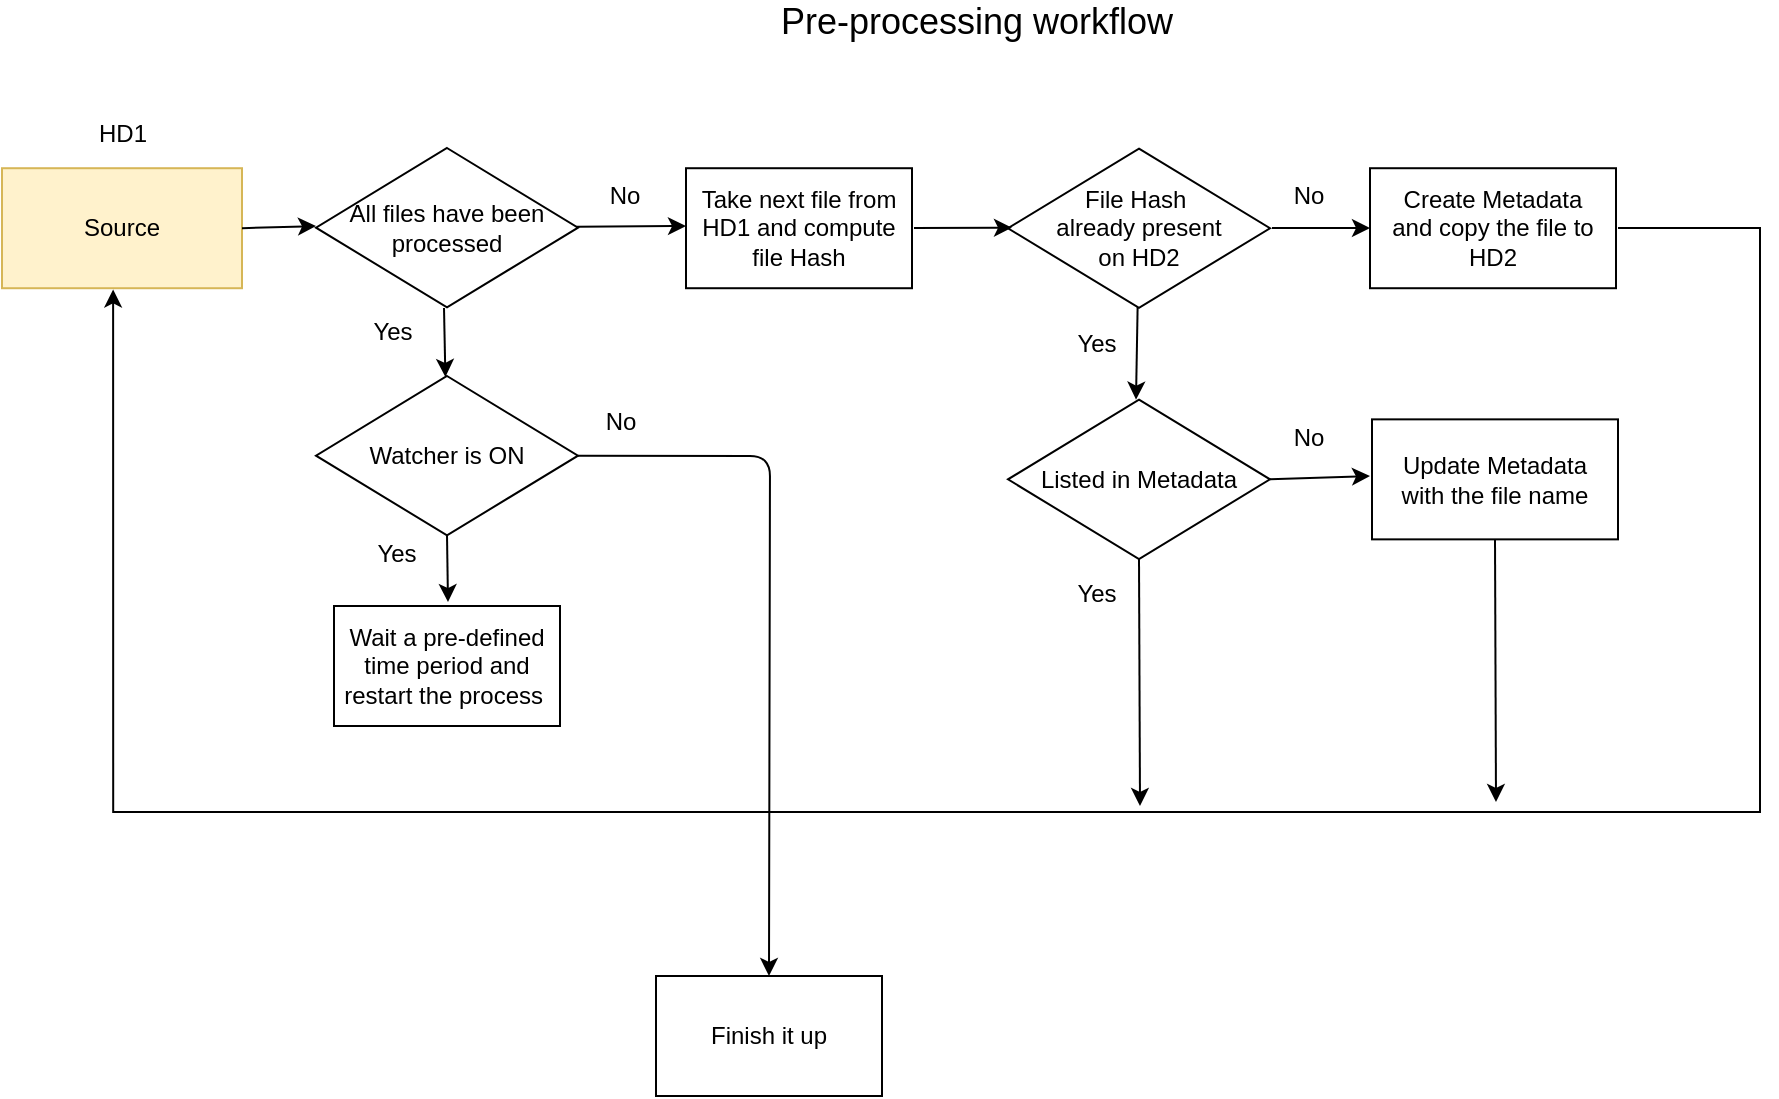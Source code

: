 <mxfile version="14.5.0" type="device"><diagram id="kr11_etESELXgPJpv2AX" name="Page-1"><mxGraphModel dx="4121" dy="1137" grid="0" gridSize="10" guides="1" tooltips="1" connect="1" arrows="1" fold="1" page="0" pageScale="1" pageWidth="827" pageHeight="1169" math="0" shadow="0"><root><mxCell id="0"/><mxCell id="1" parent="0"/><mxCell id="LbyKxkdKandiipJhWHq1-5" value="Take next file from HD1 and compute file Hash" style="rounded=0;whiteSpace=wrap;html=1;" parent="1" vertex="1"><mxGeometry x="-2116" y="-35.89" width="113" height="60" as="geometry"/></mxCell><mxCell id="LbyKxkdKandiipJhWHq1-6" value="Source" style="rounded=0;whiteSpace=wrap;html=1;fillColor=#fff2cc;strokeColor=#d6b656;" parent="1" vertex="1"><mxGeometry x="-2458" y="-35.89" width="120" height="60" as="geometry"/></mxCell><mxCell id="d4Kf0bJAR3G8y88TWmTY-47" value="HD1" style="text;html=1;align=center;verticalAlign=middle;resizable=0;points=[];autosize=1;" parent="1" vertex="1"><mxGeometry x="-2415" y="-62.0" width="34" height="18" as="geometry"/></mxCell><mxCell id="d4Kf0bJAR3G8y88TWmTY-105" style="edgeStyle=orthogonalEdgeStyle;rounded=0;orthogonalLoop=1;jettySize=auto;html=1;startArrow=none;startFill=0;" parent="1" target="d4Kf0bJAR3G8y88TWmTY-53" edge="1"><mxGeometry relative="1" as="geometry"><mxPoint x="-1823" y="-6" as="sourcePoint"/><Array as="points"><mxPoint x="-1706" y="-6"/><mxPoint x="-1706" y="-6"/></Array></mxGeometry></mxCell><mxCell id="d4Kf0bJAR3G8y88TWmTY-53" value="Create Metadata&lt;br&gt;and copy the file to HD2" style="rounded=0;whiteSpace=wrap;html=1;" parent="1" vertex="1"><mxGeometry x="-1774" y="-35.89" width="123" height="60" as="geometry"/></mxCell><mxCell id="d4Kf0bJAR3G8y88TWmTY-102" value="&lt;span&gt;File Hash&amp;nbsp;&lt;br&gt;already present&lt;br&gt;on HD2&lt;/span&gt;" style="rhombus;whiteSpace=wrap;html=1;" parent="1" vertex="1"><mxGeometry x="-1955" y="-45.72" width="131" height="79.67" as="geometry"/></mxCell><mxCell id="d4Kf0bJAR3G8y88TWmTY-111" style="edgeStyle=orthogonalEdgeStyle;rounded=0;orthogonalLoop=1;jettySize=auto;html=1;startArrow=none;startFill=0;entryX=0.463;entryY=1.01;entryDx=0;entryDy=0;entryPerimeter=0;" parent="1" target="LbyKxkdKandiipJhWHq1-6" edge="1"><mxGeometry relative="1" as="geometry"><mxPoint x="-1650" y="-6" as="sourcePoint"/><mxPoint x="-2302" y="99" as="targetPoint"/><Array as="points"><mxPoint x="-1579" y="-6"/><mxPoint x="-1579" y="286"/><mxPoint x="-2402" y="286"/></Array></mxGeometry></mxCell><mxCell id="d4Kf0bJAR3G8y88TWmTY-114" value="Yes" style="text;html=1;align=center;verticalAlign=middle;resizable=0;points=[];autosize=1;" parent="1" vertex="1"><mxGeometry x="-1926" y="43.0" width="30" height="18" as="geometry"/></mxCell><mxCell id="d4Kf0bJAR3G8y88TWmTY-151" value="&lt;font style=&quot;font-size: 18px&quot;&gt;Pre-processing workflow&lt;/font&gt;" style="text;html=1;align=center;verticalAlign=middle;resizable=0;points=[];autosize=1;" parent="1" vertex="1"><mxGeometry x="-2074" y="-119" width="206" height="20" as="geometry"/></mxCell><mxCell id="Y51Q2ZHLiPmyWGSatsAV-1" value="No" style="text;html=1;align=center;verticalAlign=middle;resizable=0;points=[];autosize=1;" vertex="1" parent="1"><mxGeometry x="-1818" y="-31" width="25" height="18" as="geometry"/></mxCell><mxCell id="Y51Q2ZHLiPmyWGSatsAV-2" value="Update Metadata &lt;br&gt;with the file name" style="rounded=0;whiteSpace=wrap;html=1;" vertex="1" parent="1"><mxGeometry x="-1773" y="89.68" width="123" height="60" as="geometry"/></mxCell><mxCell id="Y51Q2ZHLiPmyWGSatsAV-3" value="Listed in Metadata" style="rhombus;whiteSpace=wrap;html=1;" vertex="1" parent="1"><mxGeometry x="-1955" y="79.84" width="131" height="79.67" as="geometry"/></mxCell><mxCell id="Y51Q2ZHLiPmyWGSatsAV-7" value="" style="endArrow=classic;html=1;" edge="1" parent="1" source="d4Kf0bJAR3G8y88TWmTY-102"><mxGeometry width="50" height="50" relative="1" as="geometry"><mxPoint x="-1841" y="30" as="sourcePoint"/><mxPoint x="-1891" y="79.84" as="targetPoint"/></mxGeometry></mxCell><mxCell id="Y51Q2ZHLiPmyWGSatsAV-8" value="Yes" style="text;html=1;align=center;verticalAlign=middle;resizable=0;points=[];autosize=1;" vertex="1" parent="1"><mxGeometry x="-1926" y="168.0" width="30" height="18" as="geometry"/></mxCell><mxCell id="Y51Q2ZHLiPmyWGSatsAV-9" value="" style="endArrow=classic;html=1;exitX=1;exitY=0.5;exitDx=0;exitDy=0;" edge="1" parent="1" source="Y51Q2ZHLiPmyWGSatsAV-3"><mxGeometry width="50" height="50" relative="1" as="geometry"><mxPoint x="-1817" y="168" as="sourcePoint"/><mxPoint x="-1774" y="118" as="targetPoint"/></mxGeometry></mxCell><mxCell id="Y51Q2ZHLiPmyWGSatsAV-11" value="No" style="text;html=1;align=center;verticalAlign=middle;resizable=0;points=[];autosize=1;" vertex="1" parent="1"><mxGeometry x="-1818" y="89.68" width="25" height="18" as="geometry"/></mxCell><mxCell id="Y51Q2ZHLiPmyWGSatsAV-14" value="All files have been processed" style="rhombus;whiteSpace=wrap;html=1;" vertex="1" parent="1"><mxGeometry x="-2301" y="-46" width="131" height="79.67" as="geometry"/></mxCell><mxCell id="Y51Q2ZHLiPmyWGSatsAV-15" value="" style="endArrow=classic;html=1;" edge="1" parent="1"><mxGeometry width="50" height="50" relative="1" as="geometry"><mxPoint x="-2002" y="-6" as="sourcePoint"/><mxPoint x="-1953" y="-6.17" as="targetPoint"/></mxGeometry></mxCell><mxCell id="Y51Q2ZHLiPmyWGSatsAV-16" value="" style="endArrow=classic;html=1;" edge="1" parent="1" source="Y51Q2ZHLiPmyWGSatsAV-14"><mxGeometry width="50" height="50" relative="1" as="geometry"><mxPoint x="-2166" y="43" as="sourcePoint"/><mxPoint x="-2116" y="-7" as="targetPoint"/></mxGeometry></mxCell><mxCell id="Y51Q2ZHLiPmyWGSatsAV-17" value="No" style="text;html=1;align=center;verticalAlign=middle;resizable=0;points=[];autosize=1;" vertex="1" parent="1"><mxGeometry x="-2160" y="-31" width="25" height="18" as="geometry"/></mxCell><mxCell id="Y51Q2ZHLiPmyWGSatsAV-18" value="" style="endArrow=classic;html=1;exitX=1;exitY=0.5;exitDx=0;exitDy=0;" edge="1" parent="1" source="LbyKxkdKandiipJhWHq1-6"><mxGeometry width="50" height="50" relative="1" as="geometry"><mxPoint x="-2351" y="43" as="sourcePoint"/><mxPoint x="-2301" y="-7" as="targetPoint"/></mxGeometry></mxCell><mxCell id="Y51Q2ZHLiPmyWGSatsAV-19" value="Watcher is ON" style="rhombus;whiteSpace=wrap;html=1;" vertex="1" parent="1"><mxGeometry x="-2301" y="68" width="131" height="79.67" as="geometry"/></mxCell><mxCell id="Y51Q2ZHLiPmyWGSatsAV-20" value="" style="endArrow=classic;html=1;" edge="1" parent="1" target="Y51Q2ZHLiPmyWGSatsAV-19"><mxGeometry width="50" height="50" relative="1" as="geometry"><mxPoint x="-2237" y="34" as="sourcePoint"/><mxPoint x="-2008" y="120" as="targetPoint"/></mxGeometry></mxCell><mxCell id="Y51Q2ZHLiPmyWGSatsAV-21" value="" style="endArrow=classic;html=1;exitX=1;exitY=0.5;exitDx=0;exitDy=0;entryX=0.5;entryY=0;entryDx=0;entryDy=0;" edge="1" parent="1" source="Y51Q2ZHLiPmyWGSatsAV-19" target="Y51Q2ZHLiPmyWGSatsAV-22"><mxGeometry width="50" height="50" relative="1" as="geometry"><mxPoint x="-2058" y="177" as="sourcePoint"/><mxPoint x="-2129" y="108" as="targetPoint"/><Array as="points"><mxPoint x="-2074" y="108"/></Array></mxGeometry></mxCell><mxCell id="Y51Q2ZHLiPmyWGSatsAV-22" value="Finish it up" style="rounded=0;whiteSpace=wrap;html=1;" vertex="1" parent="1"><mxGeometry x="-2131" y="368.0" width="113" height="60" as="geometry"/></mxCell><mxCell id="Y51Q2ZHLiPmyWGSatsAV-23" value="No" style="text;html=1;align=center;verticalAlign=middle;resizable=0;points=[];autosize=1;" vertex="1" parent="1"><mxGeometry x="-2162" y="82" width="25" height="18" as="geometry"/></mxCell><mxCell id="Y51Q2ZHLiPmyWGSatsAV-24" value="" style="endArrow=classic;html=1;exitX=0.5;exitY=1;exitDx=0;exitDy=0;" edge="1" parent="1" source="Y51Q2ZHLiPmyWGSatsAV-19"><mxGeometry width="50" height="50" relative="1" as="geometry"><mxPoint x="-2058" y="190" as="sourcePoint"/><mxPoint x="-2235" y="181" as="targetPoint"/></mxGeometry></mxCell><mxCell id="Y51Q2ZHLiPmyWGSatsAV-25" value="Yes" style="text;html=1;align=center;verticalAlign=middle;resizable=0;points=[];autosize=1;" vertex="1" parent="1"><mxGeometry x="-2276" y="147.67" width="30" height="18" as="geometry"/></mxCell><mxCell id="Y51Q2ZHLiPmyWGSatsAV-26" value="Wait a pre-defined time period and restart the process&amp;nbsp;" style="rounded=0;whiteSpace=wrap;html=1;" vertex="1" parent="1"><mxGeometry x="-2292" y="183" width="113" height="60" as="geometry"/></mxCell><mxCell id="Y51Q2ZHLiPmyWGSatsAV-28" value="" style="endArrow=classic;html=1;exitX=0.5;exitY=1;exitDx=0;exitDy=0;" edge="1" parent="1" source="Y51Q2ZHLiPmyWGSatsAV-3"><mxGeometry width="50" height="50" relative="1" as="geometry"><mxPoint x="-1875" y="293" as="sourcePoint"/><mxPoint x="-1889" y="283" as="targetPoint"/></mxGeometry></mxCell><mxCell id="Y51Q2ZHLiPmyWGSatsAV-29" value="" style="endArrow=classic;html=1;exitX=0.5;exitY=1;exitDx=0;exitDy=0;" edge="1" parent="1" source="Y51Q2ZHLiPmyWGSatsAV-2"><mxGeometry width="50" height="50" relative="1" as="geometry"><mxPoint x="-1875" y="293" as="sourcePoint"/><mxPoint x="-1711" y="281" as="targetPoint"/></mxGeometry></mxCell><mxCell id="Y51Q2ZHLiPmyWGSatsAV-30" value="Yes" style="text;html=1;align=center;verticalAlign=middle;resizable=0;points=[];autosize=1;" vertex="1" parent="1"><mxGeometry x="-2278" y="37.0" width="30" height="18" as="geometry"/></mxCell></root></mxGraphModel></diagram></mxfile>